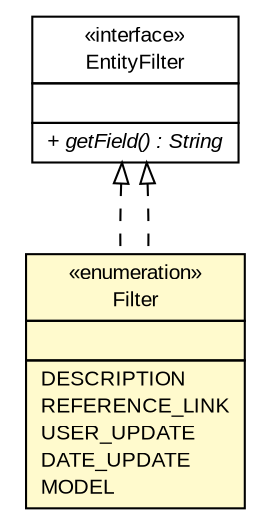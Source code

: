 #!/usr/local/bin/dot
#
# Class diagram 
# Generated by UMLGraph version R5_6-24-gf6e263 (http://www.umlgraph.org/)
#

digraph G {
	edge [fontname="arial",fontsize=10,labelfontname="arial",labelfontsize=10];
	node [fontname="arial",fontsize=10,shape=plaintext];
	nodesep=0.25;
	ranksep=0.5;
	// gov.sandia.cf.model.IntendedPurpose.Filter
	c225480 [label=<<table title="gov.sandia.cf.model.IntendedPurpose.Filter" border="0" cellborder="1" cellspacing="0" cellpadding="2" port="p" bgcolor="lemonChiffon" href="./IntendedPurpose.Filter.html">
		<tr><td><table border="0" cellspacing="0" cellpadding="1">
<tr><td align="center" balign="center"> &#171;enumeration&#187; </td></tr>
<tr><td align="center" balign="center"> Filter </td></tr>
		</table></td></tr>
		<tr><td><table border="0" cellspacing="0" cellpadding="1">
<tr><td align="left" balign="left">  </td></tr>
		</table></td></tr>
		<tr><td><table border="0" cellspacing="0" cellpadding="1">
<tr><td align="left" balign="left"> DESCRIPTION </td></tr>
<tr><td align="left" balign="left"> REFERENCE_LINK </td></tr>
<tr><td align="left" balign="left"> USER_UPDATE </td></tr>
<tr><td align="left" balign="left"> DATE_UPDATE </td></tr>
<tr><td align="left" balign="left"> MODEL </td></tr>
		</table></td></tr>
		</table>>, URL="./IntendedPurpose.Filter.html", fontname="arial", fontcolor="black", fontsize=10.0];
	// gov.sandia.cf.model.query.EntityFilter
	c225549 [label=<<table title="gov.sandia.cf.model.query.EntityFilter" border="0" cellborder="1" cellspacing="0" cellpadding="2" port="p" href="./query/EntityFilter.html">
		<tr><td><table border="0" cellspacing="0" cellpadding="1">
<tr><td align="center" balign="center"> &#171;interface&#187; </td></tr>
<tr><td align="center" balign="center"> EntityFilter </td></tr>
		</table></td></tr>
		<tr><td><table border="0" cellspacing="0" cellpadding="1">
<tr><td align="left" balign="left">  </td></tr>
		</table></td></tr>
		<tr><td><table border="0" cellspacing="0" cellpadding="1">
<tr><td align="left" balign="left"><font face="arial italic" point-size="10.0"> + getField() : String </font></td></tr>
		</table></td></tr>
		</table>>, URL="./query/EntityFilter.html", fontname="arial", fontcolor="black", fontsize=10.0];
	//gov.sandia.cf.model.IntendedPurpose.Filter implements gov.sandia.cf.model.query.EntityFilter
	c225549:p -> c225480:p [dir=back,arrowtail=empty,style=dashed];
	//gov.sandia.cf.model.IntendedPurpose.Filter implements gov.sandia.cf.model.query.EntityFilter
	c225549:p -> c225480:p [dir=back,arrowtail=empty,style=dashed];
}

